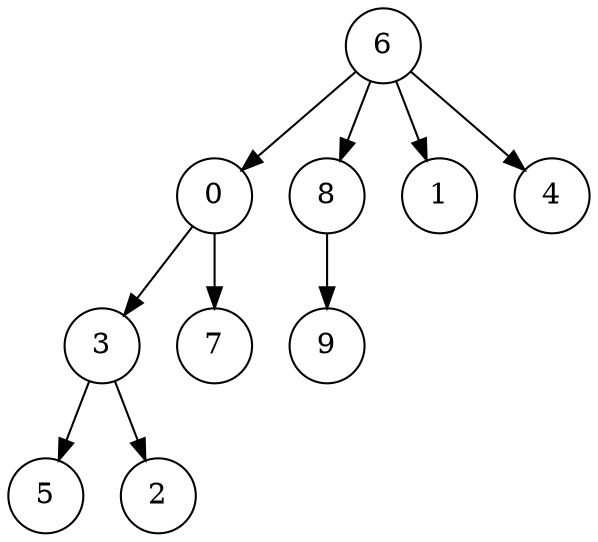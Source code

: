 digraph first{
    node[shape = circle]
    6 -> 0
    8 -> 9
    6 -> 1
    6 -> 8
    3 -> 5
    0 -> 7
    3 -> 2
    0 -> 3
    6 -> 4
}
